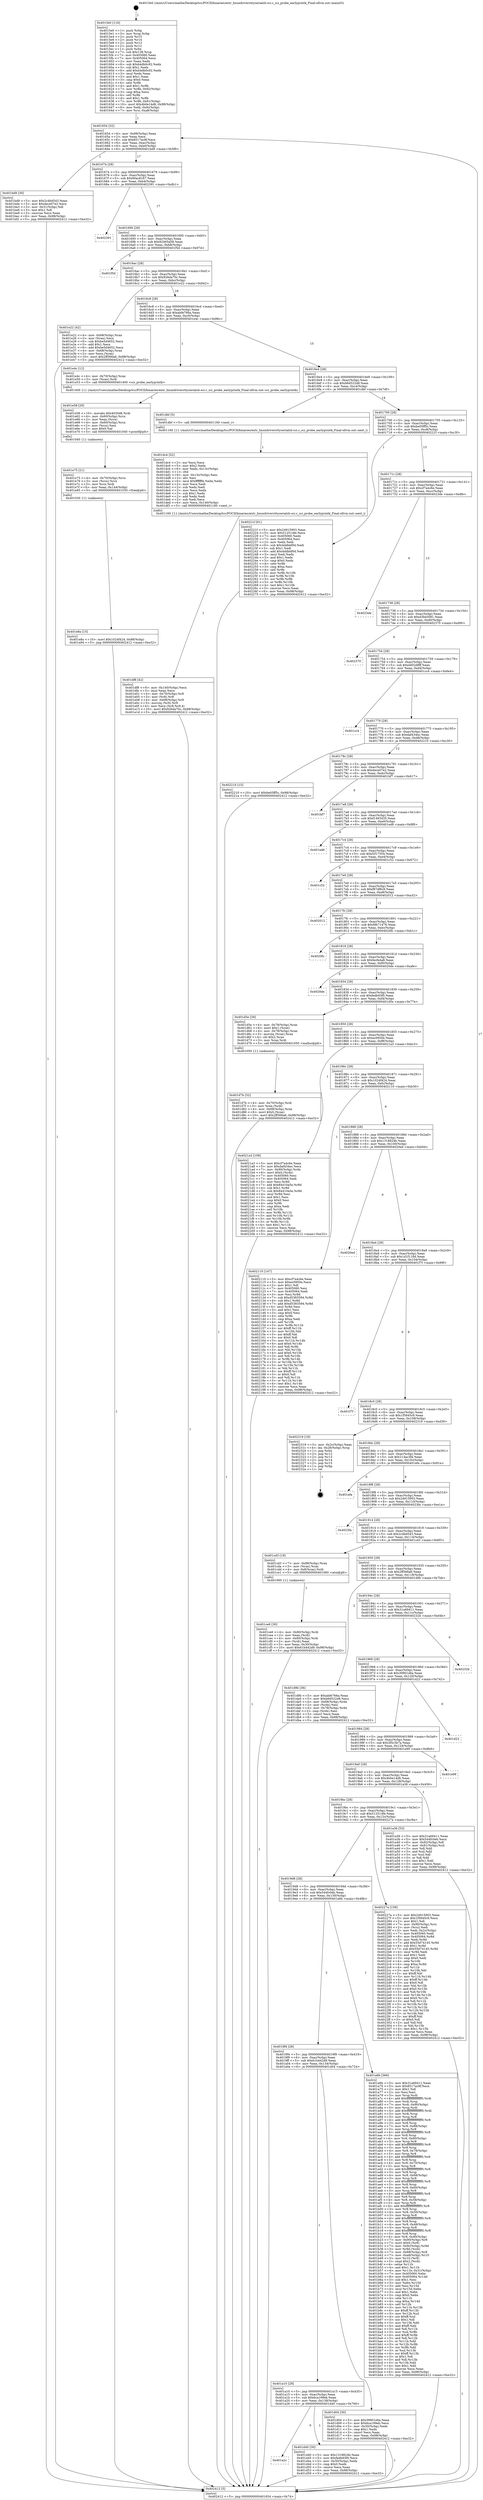 digraph "0x4015e0" {
  label = "0x4015e0 (/mnt/c/Users/mathe/Desktop/tcc/POCII/binaries/extr_linuxdriversttyserialsh-sci.c_sci_probe_earlyprintk_Final-ollvm.out::main(0))"
  labelloc = "t"
  node[shape=record]

  Entry [label="",width=0.3,height=0.3,shape=circle,fillcolor=black,style=filled]
  "0x401654" [label="{
     0x401654 [32]\l
     | [instrs]\l
     &nbsp;&nbsp;0x401654 \<+6\>: mov -0x98(%rbp),%eax\l
     &nbsp;&nbsp;0x40165a \<+2\>: mov %eax,%ecx\l
     &nbsp;&nbsp;0x40165c \<+6\>: sub $0x8517ac9f,%ecx\l
     &nbsp;&nbsp;0x401662 \<+6\>: mov %eax,-0xac(%rbp)\l
     &nbsp;&nbsp;0x401668 \<+6\>: mov %ecx,-0xb0(%rbp)\l
     &nbsp;&nbsp;0x40166e \<+6\>: je 0000000000401bd9 \<main+0x5f9\>\l
  }"]
  "0x401bd9" [label="{
     0x401bd9 [30]\l
     | [instrs]\l
     &nbsp;&nbsp;0x401bd9 \<+5\>: mov $0x2c4bd543,%eax\l
     &nbsp;&nbsp;0x401bde \<+5\>: mov $0xdece07e2,%ecx\l
     &nbsp;&nbsp;0x401be3 \<+3\>: mov -0x31(%rbp),%dl\l
     &nbsp;&nbsp;0x401be6 \<+3\>: test $0x1,%dl\l
     &nbsp;&nbsp;0x401be9 \<+3\>: cmovne %ecx,%eax\l
     &nbsp;&nbsp;0x401bec \<+6\>: mov %eax,-0x98(%rbp)\l
     &nbsp;&nbsp;0x401bf2 \<+5\>: jmp 0000000000402412 \<main+0xe32\>\l
  }"]
  "0x401674" [label="{
     0x401674 [28]\l
     | [instrs]\l
     &nbsp;&nbsp;0x401674 \<+5\>: jmp 0000000000401679 \<main+0x99\>\l
     &nbsp;&nbsp;0x401679 \<+6\>: mov -0xac(%rbp),%eax\l
     &nbsp;&nbsp;0x40167f \<+5\>: sub $0x90ac8167,%eax\l
     &nbsp;&nbsp;0x401684 \<+6\>: mov %eax,-0xb4(%rbp)\l
     &nbsp;&nbsp;0x40168a \<+6\>: je 0000000000402391 \<main+0xdb1\>\l
  }"]
  Exit [label="",width=0.3,height=0.3,shape=circle,fillcolor=black,style=filled,peripheries=2]
  "0x402391" [label="{
     0x402391\l
  }", style=dashed]
  "0x401690" [label="{
     0x401690 [28]\l
     | [instrs]\l
     &nbsp;&nbsp;0x401690 \<+5\>: jmp 0000000000401695 \<main+0xb5\>\l
     &nbsp;&nbsp;0x401695 \<+6\>: mov -0xac(%rbp),%eax\l
     &nbsp;&nbsp;0x40169b \<+5\>: sub $0x92465a58,%eax\l
     &nbsp;&nbsp;0x4016a0 \<+6\>: mov %eax,-0xb8(%rbp)\l
     &nbsp;&nbsp;0x4016a6 \<+6\>: je 0000000000401f5d \<main+0x97d\>\l
  }"]
  "0x401e8a" [label="{
     0x401e8a [15]\l
     | [instrs]\l
     &nbsp;&nbsp;0x401e8a \<+10\>: movl $0x1024f424,-0x98(%rbp)\l
     &nbsp;&nbsp;0x401e94 \<+5\>: jmp 0000000000402412 \<main+0xe32\>\l
  }"]
  "0x401f5d" [label="{
     0x401f5d\l
  }", style=dashed]
  "0x4016ac" [label="{
     0x4016ac [28]\l
     | [instrs]\l
     &nbsp;&nbsp;0x4016ac \<+5\>: jmp 00000000004016b1 \<main+0xd1\>\l
     &nbsp;&nbsp;0x4016b1 \<+6\>: mov -0xac(%rbp),%eax\l
     &nbsp;&nbsp;0x4016b7 \<+5\>: sub $0x926da70c,%eax\l
     &nbsp;&nbsp;0x4016bc \<+6\>: mov %eax,-0xbc(%rbp)\l
     &nbsp;&nbsp;0x4016c2 \<+6\>: je 0000000000401e22 \<main+0x842\>\l
  }"]
  "0x401e75" [label="{
     0x401e75 [21]\l
     | [instrs]\l
     &nbsp;&nbsp;0x401e75 \<+4\>: mov -0x70(%rbp),%rcx\l
     &nbsp;&nbsp;0x401e79 \<+3\>: mov (%rcx),%rcx\l
     &nbsp;&nbsp;0x401e7c \<+3\>: mov %rcx,%rdi\l
     &nbsp;&nbsp;0x401e7f \<+6\>: mov %eax,-0x144(%rbp)\l
     &nbsp;&nbsp;0x401e85 \<+5\>: call 0000000000401030 \<free@plt\>\l
     | [calls]\l
     &nbsp;&nbsp;0x401030 \{1\} (unknown)\l
  }"]
  "0x401e22" [label="{
     0x401e22 [42]\l
     | [instrs]\l
     &nbsp;&nbsp;0x401e22 \<+4\>: mov -0x68(%rbp),%rax\l
     &nbsp;&nbsp;0x401e26 \<+2\>: mov (%rax),%ecx\l
     &nbsp;&nbsp;0x401e28 \<+6\>: sub $0xbe5d4652,%ecx\l
     &nbsp;&nbsp;0x401e2e \<+3\>: add $0x1,%ecx\l
     &nbsp;&nbsp;0x401e31 \<+6\>: add $0xbe5d4652,%ecx\l
     &nbsp;&nbsp;0x401e37 \<+4\>: mov -0x68(%rbp),%rax\l
     &nbsp;&nbsp;0x401e3b \<+2\>: mov %ecx,(%rax)\l
     &nbsp;&nbsp;0x401e3d \<+10\>: movl $0x2ff366a6,-0x98(%rbp)\l
     &nbsp;&nbsp;0x401e47 \<+5\>: jmp 0000000000402412 \<main+0xe32\>\l
  }"]
  "0x4016c8" [label="{
     0x4016c8 [28]\l
     | [instrs]\l
     &nbsp;&nbsp;0x4016c8 \<+5\>: jmp 00000000004016cd \<main+0xed\>\l
     &nbsp;&nbsp;0x4016cd \<+6\>: mov -0xac(%rbp),%eax\l
     &nbsp;&nbsp;0x4016d3 \<+5\>: sub $0xabfe766a,%eax\l
     &nbsp;&nbsp;0x4016d8 \<+6\>: mov %eax,-0xc0(%rbp)\l
     &nbsp;&nbsp;0x4016de \<+6\>: je 0000000000401e4c \<main+0x86c\>\l
  }"]
  "0x401e58" [label="{
     0x401e58 [29]\l
     | [instrs]\l
     &nbsp;&nbsp;0x401e58 \<+10\>: movabs $0x4030d6,%rdi\l
     &nbsp;&nbsp;0x401e62 \<+4\>: mov -0x60(%rbp),%rcx\l
     &nbsp;&nbsp;0x401e66 \<+2\>: mov %eax,(%rcx)\l
     &nbsp;&nbsp;0x401e68 \<+4\>: mov -0x60(%rbp),%rcx\l
     &nbsp;&nbsp;0x401e6c \<+2\>: mov (%rcx),%esi\l
     &nbsp;&nbsp;0x401e6e \<+2\>: mov $0x0,%al\l
     &nbsp;&nbsp;0x401e70 \<+5\>: call 0000000000401040 \<printf@plt\>\l
     | [calls]\l
     &nbsp;&nbsp;0x401040 \{1\} (unknown)\l
  }"]
  "0x401e4c" [label="{
     0x401e4c [12]\l
     | [instrs]\l
     &nbsp;&nbsp;0x401e4c \<+4\>: mov -0x70(%rbp),%rax\l
     &nbsp;&nbsp;0x401e50 \<+3\>: mov (%rax),%rdi\l
     &nbsp;&nbsp;0x401e53 \<+5\>: call 0000000000401400 \<sci_probe_earlyprintk\>\l
     | [calls]\l
     &nbsp;&nbsp;0x401400 \{1\} (/mnt/c/Users/mathe/Desktop/tcc/POCII/binaries/extr_linuxdriversttyserialsh-sci.c_sci_probe_earlyprintk_Final-ollvm.out::sci_probe_earlyprintk)\l
  }"]
  "0x4016e4" [label="{
     0x4016e4 [28]\l
     | [instrs]\l
     &nbsp;&nbsp;0x4016e4 \<+5\>: jmp 00000000004016e9 \<main+0x109\>\l
     &nbsp;&nbsp;0x4016e9 \<+6\>: mov -0xac(%rbp),%eax\l
     &nbsp;&nbsp;0x4016ef \<+5\>: sub $0xb6d522d8,%eax\l
     &nbsp;&nbsp;0x4016f4 \<+6\>: mov %eax,-0xc4(%rbp)\l
     &nbsp;&nbsp;0x4016fa \<+6\>: je 0000000000401dbf \<main+0x7df\>\l
  }"]
  "0x401df8" [label="{
     0x401df8 [42]\l
     | [instrs]\l
     &nbsp;&nbsp;0x401df8 \<+6\>: mov -0x140(%rbp),%ecx\l
     &nbsp;&nbsp;0x401dfe \<+3\>: imul %eax,%ecx\l
     &nbsp;&nbsp;0x401e01 \<+4\>: mov -0x70(%rbp),%r8\l
     &nbsp;&nbsp;0x401e05 \<+3\>: mov (%r8),%r8\l
     &nbsp;&nbsp;0x401e08 \<+4\>: mov -0x68(%rbp),%r9\l
     &nbsp;&nbsp;0x401e0c \<+3\>: movslq (%r9),%r9\l
     &nbsp;&nbsp;0x401e0f \<+4\>: mov %ecx,(%r8,%r9,4)\l
     &nbsp;&nbsp;0x401e13 \<+10\>: movl $0x926da70c,-0x98(%rbp)\l
     &nbsp;&nbsp;0x401e1d \<+5\>: jmp 0000000000402412 \<main+0xe32\>\l
  }"]
  "0x401dbf" [label="{
     0x401dbf [5]\l
     | [instrs]\l
     &nbsp;&nbsp;0x401dbf \<+5\>: call 0000000000401160 \<next_i\>\l
     | [calls]\l
     &nbsp;&nbsp;0x401160 \{1\} (/mnt/c/Users/mathe/Desktop/tcc/POCII/binaries/extr_linuxdriversttyserialsh-sci.c_sci_probe_earlyprintk_Final-ollvm.out::next_i)\l
  }"]
  "0x401700" [label="{
     0x401700 [28]\l
     | [instrs]\l
     &nbsp;&nbsp;0x401700 \<+5\>: jmp 0000000000401705 \<main+0x125\>\l
     &nbsp;&nbsp;0x401705 \<+6\>: mov -0xac(%rbp),%eax\l
     &nbsp;&nbsp;0x40170b \<+5\>: sub $0xbe05ff5c,%eax\l
     &nbsp;&nbsp;0x401710 \<+6\>: mov %eax,-0xc8(%rbp)\l
     &nbsp;&nbsp;0x401716 \<+6\>: je 000000000040221f \<main+0xc3f\>\l
  }"]
  "0x401dc4" [label="{
     0x401dc4 [52]\l
     | [instrs]\l
     &nbsp;&nbsp;0x401dc4 \<+2\>: xor %ecx,%ecx\l
     &nbsp;&nbsp;0x401dc6 \<+5\>: mov $0x2,%edx\l
     &nbsp;&nbsp;0x401dcb \<+6\>: mov %edx,-0x13c(%rbp)\l
     &nbsp;&nbsp;0x401dd1 \<+1\>: cltd\l
     &nbsp;&nbsp;0x401dd2 \<+6\>: mov -0x13c(%rbp),%esi\l
     &nbsp;&nbsp;0x401dd8 \<+2\>: idiv %esi\l
     &nbsp;&nbsp;0x401dda \<+6\>: imul $0xfffffffe,%edx,%edx\l
     &nbsp;&nbsp;0x401de0 \<+2\>: mov %ecx,%edi\l
     &nbsp;&nbsp;0x401de2 \<+2\>: sub %edx,%edi\l
     &nbsp;&nbsp;0x401de4 \<+2\>: mov %ecx,%edx\l
     &nbsp;&nbsp;0x401de6 \<+3\>: sub $0x1,%edx\l
     &nbsp;&nbsp;0x401de9 \<+2\>: add %edx,%edi\l
     &nbsp;&nbsp;0x401deb \<+2\>: sub %edi,%ecx\l
     &nbsp;&nbsp;0x401ded \<+6\>: mov %ecx,-0x140(%rbp)\l
     &nbsp;&nbsp;0x401df3 \<+5\>: call 0000000000401160 \<next_i\>\l
     | [calls]\l
     &nbsp;&nbsp;0x401160 \{1\} (/mnt/c/Users/mathe/Desktop/tcc/POCII/binaries/extr_linuxdriversttyserialsh-sci.c_sci_probe_earlyprintk_Final-ollvm.out::next_i)\l
  }"]
  "0x40221f" [label="{
     0x40221f [91]\l
     | [instrs]\l
     &nbsp;&nbsp;0x40221f \<+5\>: mov $0x24915903,%eax\l
     &nbsp;&nbsp;0x402224 \<+5\>: mov $0x512514fe,%ecx\l
     &nbsp;&nbsp;0x402229 \<+7\>: mov 0x405060,%edx\l
     &nbsp;&nbsp;0x402230 \<+7\>: mov 0x405064,%esi\l
     &nbsp;&nbsp;0x402237 \<+2\>: mov %edx,%edi\l
     &nbsp;&nbsp;0x402239 \<+6\>: sub $0x4ddbbf0d,%edi\l
     &nbsp;&nbsp;0x40223f \<+3\>: sub $0x1,%edi\l
     &nbsp;&nbsp;0x402242 \<+6\>: add $0x4ddbbf0d,%edi\l
     &nbsp;&nbsp;0x402248 \<+3\>: imul %edi,%edx\l
     &nbsp;&nbsp;0x40224b \<+3\>: and $0x1,%edx\l
     &nbsp;&nbsp;0x40224e \<+3\>: cmp $0x0,%edx\l
     &nbsp;&nbsp;0x402251 \<+4\>: sete %r8b\l
     &nbsp;&nbsp;0x402255 \<+3\>: cmp $0xa,%esi\l
     &nbsp;&nbsp;0x402258 \<+4\>: setl %r9b\l
     &nbsp;&nbsp;0x40225c \<+3\>: mov %r8b,%r10b\l
     &nbsp;&nbsp;0x40225f \<+3\>: and %r9b,%r10b\l
     &nbsp;&nbsp;0x402262 \<+3\>: xor %r9b,%r8b\l
     &nbsp;&nbsp;0x402265 \<+3\>: or %r8b,%r10b\l
     &nbsp;&nbsp;0x402268 \<+4\>: test $0x1,%r10b\l
     &nbsp;&nbsp;0x40226c \<+3\>: cmovne %ecx,%eax\l
     &nbsp;&nbsp;0x40226f \<+6\>: mov %eax,-0x98(%rbp)\l
     &nbsp;&nbsp;0x402275 \<+5\>: jmp 0000000000402412 \<main+0xe32\>\l
  }"]
  "0x40171c" [label="{
     0x40171c [28]\l
     | [instrs]\l
     &nbsp;&nbsp;0x40171c \<+5\>: jmp 0000000000401721 \<main+0x141\>\l
     &nbsp;&nbsp;0x401721 \<+6\>: mov -0xac(%rbp),%eax\l
     &nbsp;&nbsp;0x401727 \<+5\>: sub $0xcf7a4c6e,%eax\l
     &nbsp;&nbsp;0x40172c \<+6\>: mov %eax,-0xcc(%rbp)\l
     &nbsp;&nbsp;0x401732 \<+6\>: je 00000000004023de \<main+0xdfe\>\l
  }"]
  "0x401d7b" [label="{
     0x401d7b [32]\l
     | [instrs]\l
     &nbsp;&nbsp;0x401d7b \<+4\>: mov -0x70(%rbp),%rdi\l
     &nbsp;&nbsp;0x401d7f \<+3\>: mov %rax,(%rdi)\l
     &nbsp;&nbsp;0x401d82 \<+4\>: mov -0x68(%rbp),%rax\l
     &nbsp;&nbsp;0x401d86 \<+6\>: movl $0x0,(%rax)\l
     &nbsp;&nbsp;0x401d8c \<+10\>: movl $0x2ff366a6,-0x98(%rbp)\l
     &nbsp;&nbsp;0x401d96 \<+5\>: jmp 0000000000402412 \<main+0xe32\>\l
  }"]
  "0x4023de" [label="{
     0x4023de\l
  }", style=dashed]
  "0x401738" [label="{
     0x401738 [28]\l
     | [instrs]\l
     &nbsp;&nbsp;0x401738 \<+5\>: jmp 000000000040173d \<main+0x15d\>\l
     &nbsp;&nbsp;0x40173d \<+6\>: mov -0xac(%rbp),%eax\l
     &nbsp;&nbsp;0x401743 \<+5\>: sub $0xd3be5081,%eax\l
     &nbsp;&nbsp;0x401748 \<+6\>: mov %eax,-0xd0(%rbp)\l
     &nbsp;&nbsp;0x40174e \<+6\>: je 0000000000402370 \<main+0xd90\>\l
  }"]
  "0x401a2c" [label="{
     0x401a2c\l
  }", style=dashed]
  "0x402370" [label="{
     0x402370\l
  }", style=dashed]
  "0x401754" [label="{
     0x401754 [28]\l
     | [instrs]\l
     &nbsp;&nbsp;0x401754 \<+5\>: jmp 0000000000401759 \<main+0x179\>\l
     &nbsp;&nbsp;0x401759 \<+6\>: mov -0xac(%rbp),%eax\l
     &nbsp;&nbsp;0x40175f \<+5\>: sub $0xd402d8ff,%eax\l
     &nbsp;&nbsp;0x401764 \<+6\>: mov %eax,-0xd4(%rbp)\l
     &nbsp;&nbsp;0x40176a \<+6\>: je 0000000000401cc4 \<main+0x6e4\>\l
  }"]
  "0x401d40" [label="{
     0x401d40 [30]\l
     | [instrs]\l
     &nbsp;&nbsp;0x401d40 \<+5\>: mov $0x1318824b,%eax\l
     &nbsp;&nbsp;0x401d45 \<+5\>: mov $0xfedb93f0,%ecx\l
     &nbsp;&nbsp;0x401d4a \<+3\>: mov -0x30(%rbp),%edx\l
     &nbsp;&nbsp;0x401d4d \<+3\>: cmp $0x0,%edx\l
     &nbsp;&nbsp;0x401d50 \<+3\>: cmove %ecx,%eax\l
     &nbsp;&nbsp;0x401d53 \<+6\>: mov %eax,-0x98(%rbp)\l
     &nbsp;&nbsp;0x401d59 \<+5\>: jmp 0000000000402412 \<main+0xe32\>\l
  }"]
  "0x401cc4" [label="{
     0x401cc4\l
  }", style=dashed]
  "0x401770" [label="{
     0x401770 [28]\l
     | [instrs]\l
     &nbsp;&nbsp;0x401770 \<+5\>: jmp 0000000000401775 \<main+0x195\>\l
     &nbsp;&nbsp;0x401775 \<+6\>: mov -0xac(%rbp),%eax\l
     &nbsp;&nbsp;0x40177b \<+5\>: sub $0xdaf434ec,%eax\l
     &nbsp;&nbsp;0x401780 \<+6\>: mov %eax,-0xd8(%rbp)\l
     &nbsp;&nbsp;0x401786 \<+6\>: je 0000000000402210 \<main+0xc30\>\l
  }"]
  "0x401a10" [label="{
     0x401a10 [28]\l
     | [instrs]\l
     &nbsp;&nbsp;0x401a10 \<+5\>: jmp 0000000000401a15 \<main+0x435\>\l
     &nbsp;&nbsp;0x401a15 \<+6\>: mov -0xac(%rbp),%eax\l
     &nbsp;&nbsp;0x401a1b \<+5\>: sub $0x6ca199eb,%eax\l
     &nbsp;&nbsp;0x401a20 \<+6\>: mov %eax,-0x138(%rbp)\l
     &nbsp;&nbsp;0x401a26 \<+6\>: je 0000000000401d40 \<main+0x760\>\l
  }"]
  "0x402210" [label="{
     0x402210 [15]\l
     | [instrs]\l
     &nbsp;&nbsp;0x402210 \<+10\>: movl $0xbe05ff5c,-0x98(%rbp)\l
     &nbsp;&nbsp;0x40221a \<+5\>: jmp 0000000000402412 \<main+0xe32\>\l
  }"]
  "0x40178c" [label="{
     0x40178c [28]\l
     | [instrs]\l
     &nbsp;&nbsp;0x40178c \<+5\>: jmp 0000000000401791 \<main+0x1b1\>\l
     &nbsp;&nbsp;0x401791 \<+6\>: mov -0xac(%rbp),%eax\l
     &nbsp;&nbsp;0x401797 \<+5\>: sub $0xdece07e2,%eax\l
     &nbsp;&nbsp;0x40179c \<+6\>: mov %eax,-0xdc(%rbp)\l
     &nbsp;&nbsp;0x4017a2 \<+6\>: je 0000000000401bf7 \<main+0x617\>\l
  }"]
  "0x401d04" [label="{
     0x401d04 [30]\l
     | [instrs]\l
     &nbsp;&nbsp;0x401d04 \<+5\>: mov $0x39901e6a,%eax\l
     &nbsp;&nbsp;0x401d09 \<+5\>: mov $0x6ca199eb,%ecx\l
     &nbsp;&nbsp;0x401d0e \<+3\>: mov -0x30(%rbp),%edx\l
     &nbsp;&nbsp;0x401d11 \<+3\>: cmp $0x1,%edx\l
     &nbsp;&nbsp;0x401d14 \<+3\>: cmovl %ecx,%eax\l
     &nbsp;&nbsp;0x401d17 \<+6\>: mov %eax,-0x98(%rbp)\l
     &nbsp;&nbsp;0x401d1d \<+5\>: jmp 0000000000402412 \<main+0xe32\>\l
  }"]
  "0x401bf7" [label="{
     0x401bf7\l
  }", style=dashed]
  "0x4017a8" [label="{
     0x4017a8 [28]\l
     | [instrs]\l
     &nbsp;&nbsp;0x4017a8 \<+5\>: jmp 00000000004017ad \<main+0x1cd\>\l
     &nbsp;&nbsp;0x4017ad \<+6\>: mov -0xac(%rbp),%eax\l
     &nbsp;&nbsp;0x4017b3 \<+5\>: sub $0xf1493435,%eax\l
     &nbsp;&nbsp;0x4017b8 \<+6\>: mov %eax,-0xe0(%rbp)\l
     &nbsp;&nbsp;0x4017be \<+6\>: je 0000000000401ed6 \<main+0x8f6\>\l
  }"]
  "0x401ce6" [label="{
     0x401ce6 [30]\l
     | [instrs]\l
     &nbsp;&nbsp;0x401ce6 \<+4\>: mov -0x80(%rbp),%rdi\l
     &nbsp;&nbsp;0x401cea \<+2\>: mov %eax,(%rdi)\l
     &nbsp;&nbsp;0x401cec \<+4\>: mov -0x80(%rbp),%rdi\l
     &nbsp;&nbsp;0x401cf0 \<+2\>: mov (%rdi),%eax\l
     &nbsp;&nbsp;0x401cf2 \<+3\>: mov %eax,-0x30(%rbp)\l
     &nbsp;&nbsp;0x401cf5 \<+10\>: movl $0x61b442d9,-0x98(%rbp)\l
     &nbsp;&nbsp;0x401cff \<+5\>: jmp 0000000000402412 \<main+0xe32\>\l
  }"]
  "0x401ed6" [label="{
     0x401ed6\l
  }", style=dashed]
  "0x4017c4" [label="{
     0x4017c4 [28]\l
     | [instrs]\l
     &nbsp;&nbsp;0x4017c4 \<+5\>: jmp 00000000004017c9 \<main+0x1e9\>\l
     &nbsp;&nbsp;0x4017c9 \<+6\>: mov -0xac(%rbp),%eax\l
     &nbsp;&nbsp;0x4017cf \<+5\>: sub $0xf2f17554,%eax\l
     &nbsp;&nbsp;0x4017d4 \<+6\>: mov %eax,-0xe4(%rbp)\l
     &nbsp;&nbsp;0x4017da \<+6\>: je 0000000000401c52 \<main+0x672\>\l
  }"]
  "0x4019f4" [label="{
     0x4019f4 [28]\l
     | [instrs]\l
     &nbsp;&nbsp;0x4019f4 \<+5\>: jmp 00000000004019f9 \<main+0x419\>\l
     &nbsp;&nbsp;0x4019f9 \<+6\>: mov -0xac(%rbp),%eax\l
     &nbsp;&nbsp;0x4019ff \<+5\>: sub $0x61b442d9,%eax\l
     &nbsp;&nbsp;0x401a04 \<+6\>: mov %eax,-0x134(%rbp)\l
     &nbsp;&nbsp;0x401a0a \<+6\>: je 0000000000401d04 \<main+0x724\>\l
  }"]
  "0x401c52" [label="{
     0x401c52\l
  }", style=dashed]
  "0x4017e0" [label="{
     0x4017e0 [28]\l
     | [instrs]\l
     &nbsp;&nbsp;0x4017e0 \<+5\>: jmp 00000000004017e5 \<main+0x205\>\l
     &nbsp;&nbsp;0x4017e5 \<+6\>: mov -0xac(%rbp),%eax\l
     &nbsp;&nbsp;0x4017eb \<+5\>: sub $0xf87df6c9,%eax\l
     &nbsp;&nbsp;0x4017f0 \<+6\>: mov %eax,-0xe8(%rbp)\l
     &nbsp;&nbsp;0x4017f6 \<+6\>: je 0000000000402012 \<main+0xa32\>\l
  }"]
  "0x401a6b" [label="{
     0x401a6b [366]\l
     | [instrs]\l
     &nbsp;&nbsp;0x401a6b \<+5\>: mov $0x31a69411,%eax\l
     &nbsp;&nbsp;0x401a70 \<+5\>: mov $0x8517ac9f,%ecx\l
     &nbsp;&nbsp;0x401a75 \<+2\>: mov $0x1,%dl\l
     &nbsp;&nbsp;0x401a77 \<+2\>: xor %esi,%esi\l
     &nbsp;&nbsp;0x401a79 \<+3\>: mov %rsp,%rdi\l
     &nbsp;&nbsp;0x401a7c \<+4\>: add $0xfffffffffffffff0,%rdi\l
     &nbsp;&nbsp;0x401a80 \<+3\>: mov %rdi,%rsp\l
     &nbsp;&nbsp;0x401a83 \<+7\>: mov %rdi,-0x90(%rbp)\l
     &nbsp;&nbsp;0x401a8a \<+3\>: mov %rsp,%rdi\l
     &nbsp;&nbsp;0x401a8d \<+4\>: add $0xfffffffffffffff0,%rdi\l
     &nbsp;&nbsp;0x401a91 \<+3\>: mov %rdi,%rsp\l
     &nbsp;&nbsp;0x401a94 \<+3\>: mov %rsp,%r8\l
     &nbsp;&nbsp;0x401a97 \<+4\>: add $0xfffffffffffffff0,%r8\l
     &nbsp;&nbsp;0x401a9b \<+3\>: mov %r8,%rsp\l
     &nbsp;&nbsp;0x401a9e \<+7\>: mov %r8,-0x88(%rbp)\l
     &nbsp;&nbsp;0x401aa5 \<+3\>: mov %rsp,%r8\l
     &nbsp;&nbsp;0x401aa8 \<+4\>: add $0xfffffffffffffff0,%r8\l
     &nbsp;&nbsp;0x401aac \<+3\>: mov %r8,%rsp\l
     &nbsp;&nbsp;0x401aaf \<+4\>: mov %r8,-0x80(%rbp)\l
     &nbsp;&nbsp;0x401ab3 \<+3\>: mov %rsp,%r8\l
     &nbsp;&nbsp;0x401ab6 \<+4\>: add $0xfffffffffffffff0,%r8\l
     &nbsp;&nbsp;0x401aba \<+3\>: mov %r8,%rsp\l
     &nbsp;&nbsp;0x401abd \<+4\>: mov %r8,-0x78(%rbp)\l
     &nbsp;&nbsp;0x401ac1 \<+3\>: mov %rsp,%r8\l
     &nbsp;&nbsp;0x401ac4 \<+4\>: add $0xfffffffffffffff0,%r8\l
     &nbsp;&nbsp;0x401ac8 \<+3\>: mov %r8,%rsp\l
     &nbsp;&nbsp;0x401acb \<+4\>: mov %r8,-0x70(%rbp)\l
     &nbsp;&nbsp;0x401acf \<+3\>: mov %rsp,%r8\l
     &nbsp;&nbsp;0x401ad2 \<+4\>: add $0xfffffffffffffff0,%r8\l
     &nbsp;&nbsp;0x401ad6 \<+3\>: mov %r8,%rsp\l
     &nbsp;&nbsp;0x401ad9 \<+4\>: mov %r8,-0x68(%rbp)\l
     &nbsp;&nbsp;0x401add \<+3\>: mov %rsp,%r8\l
     &nbsp;&nbsp;0x401ae0 \<+4\>: add $0xfffffffffffffff0,%r8\l
     &nbsp;&nbsp;0x401ae4 \<+3\>: mov %r8,%rsp\l
     &nbsp;&nbsp;0x401ae7 \<+4\>: mov %r8,-0x60(%rbp)\l
     &nbsp;&nbsp;0x401aeb \<+3\>: mov %rsp,%r8\l
     &nbsp;&nbsp;0x401aee \<+4\>: add $0xfffffffffffffff0,%r8\l
     &nbsp;&nbsp;0x401af2 \<+3\>: mov %r8,%rsp\l
     &nbsp;&nbsp;0x401af5 \<+4\>: mov %r8,-0x58(%rbp)\l
     &nbsp;&nbsp;0x401af9 \<+3\>: mov %rsp,%r8\l
     &nbsp;&nbsp;0x401afc \<+4\>: add $0xfffffffffffffff0,%r8\l
     &nbsp;&nbsp;0x401b00 \<+3\>: mov %r8,%rsp\l
     &nbsp;&nbsp;0x401b03 \<+4\>: mov %r8,-0x50(%rbp)\l
     &nbsp;&nbsp;0x401b07 \<+3\>: mov %rsp,%r8\l
     &nbsp;&nbsp;0x401b0a \<+4\>: add $0xfffffffffffffff0,%r8\l
     &nbsp;&nbsp;0x401b0e \<+3\>: mov %r8,%rsp\l
     &nbsp;&nbsp;0x401b11 \<+4\>: mov %r8,-0x48(%rbp)\l
     &nbsp;&nbsp;0x401b15 \<+3\>: mov %rsp,%r8\l
     &nbsp;&nbsp;0x401b18 \<+4\>: add $0xfffffffffffffff0,%r8\l
     &nbsp;&nbsp;0x401b1c \<+3\>: mov %r8,%rsp\l
     &nbsp;&nbsp;0x401b1f \<+4\>: mov %r8,-0x40(%rbp)\l
     &nbsp;&nbsp;0x401b23 \<+7\>: mov -0x90(%rbp),%r8\l
     &nbsp;&nbsp;0x401b2a \<+7\>: movl $0x0,(%r8)\l
     &nbsp;&nbsp;0x401b31 \<+7\>: mov -0x9c(%rbp),%r9d\l
     &nbsp;&nbsp;0x401b38 \<+3\>: mov %r9d,(%rdi)\l
     &nbsp;&nbsp;0x401b3b \<+7\>: mov -0x88(%rbp),%r8\l
     &nbsp;&nbsp;0x401b42 \<+7\>: mov -0xa8(%rbp),%r10\l
     &nbsp;&nbsp;0x401b49 \<+3\>: mov %r10,(%r8)\l
     &nbsp;&nbsp;0x401b4c \<+3\>: cmpl $0x2,(%rdi)\l
     &nbsp;&nbsp;0x401b4f \<+4\>: setne %r11b\l
     &nbsp;&nbsp;0x401b53 \<+4\>: and $0x1,%r11b\l
     &nbsp;&nbsp;0x401b57 \<+4\>: mov %r11b,-0x31(%rbp)\l
     &nbsp;&nbsp;0x401b5b \<+7\>: mov 0x405060,%ebx\l
     &nbsp;&nbsp;0x401b62 \<+8\>: mov 0x405064,%r14d\l
     &nbsp;&nbsp;0x401b6a \<+3\>: sub $0x1,%esi\l
     &nbsp;&nbsp;0x401b6d \<+3\>: mov %ebx,%r15d\l
     &nbsp;&nbsp;0x401b70 \<+3\>: add %esi,%r15d\l
     &nbsp;&nbsp;0x401b73 \<+4\>: imul %r15d,%ebx\l
     &nbsp;&nbsp;0x401b77 \<+3\>: and $0x1,%ebx\l
     &nbsp;&nbsp;0x401b7a \<+3\>: cmp $0x0,%ebx\l
     &nbsp;&nbsp;0x401b7d \<+4\>: sete %r11b\l
     &nbsp;&nbsp;0x401b81 \<+4\>: cmp $0xa,%r14d\l
     &nbsp;&nbsp;0x401b85 \<+4\>: setl %r12b\l
     &nbsp;&nbsp;0x401b89 \<+3\>: mov %r11b,%r13b\l
     &nbsp;&nbsp;0x401b8c \<+4\>: xor $0xff,%r13b\l
     &nbsp;&nbsp;0x401b90 \<+3\>: mov %r12b,%sil\l
     &nbsp;&nbsp;0x401b93 \<+4\>: xor $0xff,%sil\l
     &nbsp;&nbsp;0x401b97 \<+3\>: xor $0x1,%dl\l
     &nbsp;&nbsp;0x401b9a \<+3\>: mov %r13b,%dil\l
     &nbsp;&nbsp;0x401b9d \<+4\>: and $0xff,%dil\l
     &nbsp;&nbsp;0x401ba1 \<+3\>: and %dl,%r11b\l
     &nbsp;&nbsp;0x401ba4 \<+3\>: mov %sil,%r8b\l
     &nbsp;&nbsp;0x401ba7 \<+4\>: and $0xff,%r8b\l
     &nbsp;&nbsp;0x401bab \<+3\>: and %dl,%r12b\l
     &nbsp;&nbsp;0x401bae \<+3\>: or %r11b,%dil\l
     &nbsp;&nbsp;0x401bb1 \<+3\>: or %r12b,%r8b\l
     &nbsp;&nbsp;0x401bb4 \<+3\>: xor %r8b,%dil\l
     &nbsp;&nbsp;0x401bb7 \<+3\>: or %sil,%r13b\l
     &nbsp;&nbsp;0x401bba \<+4\>: xor $0xff,%r13b\l
     &nbsp;&nbsp;0x401bbe \<+3\>: or $0x1,%dl\l
     &nbsp;&nbsp;0x401bc1 \<+3\>: and %dl,%r13b\l
     &nbsp;&nbsp;0x401bc4 \<+3\>: or %r13b,%dil\l
     &nbsp;&nbsp;0x401bc7 \<+4\>: test $0x1,%dil\l
     &nbsp;&nbsp;0x401bcb \<+3\>: cmovne %ecx,%eax\l
     &nbsp;&nbsp;0x401bce \<+6\>: mov %eax,-0x98(%rbp)\l
     &nbsp;&nbsp;0x401bd4 \<+5\>: jmp 0000000000402412 \<main+0xe32\>\l
  }"]
  "0x402012" [label="{
     0x402012\l
  }", style=dashed]
  "0x4017fc" [label="{
     0x4017fc [28]\l
     | [instrs]\l
     &nbsp;&nbsp;0x4017fc \<+5\>: jmp 0000000000401801 \<main+0x221\>\l
     &nbsp;&nbsp;0x401801 \<+6\>: mov -0xac(%rbp),%eax\l
     &nbsp;&nbsp;0x401807 \<+5\>: sub $0xfdb71478,%eax\l
     &nbsp;&nbsp;0x40180c \<+6\>: mov %eax,-0xec(%rbp)\l
     &nbsp;&nbsp;0x401812 \<+6\>: je 00000000004020fc \<main+0xb1c\>\l
  }"]
  "0x4019d8" [label="{
     0x4019d8 [28]\l
     | [instrs]\l
     &nbsp;&nbsp;0x4019d8 \<+5\>: jmp 00000000004019dd \<main+0x3fd\>\l
     &nbsp;&nbsp;0x4019dd \<+6\>: mov -0xac(%rbp),%eax\l
     &nbsp;&nbsp;0x4019e3 \<+5\>: sub $0x544fc0eb,%eax\l
     &nbsp;&nbsp;0x4019e8 \<+6\>: mov %eax,-0x130(%rbp)\l
     &nbsp;&nbsp;0x4019ee \<+6\>: je 0000000000401a6b \<main+0x48b\>\l
  }"]
  "0x4020fc" [label="{
     0x4020fc\l
  }", style=dashed]
  "0x401818" [label="{
     0x401818 [28]\l
     | [instrs]\l
     &nbsp;&nbsp;0x401818 \<+5\>: jmp 000000000040181d \<main+0x23d\>\l
     &nbsp;&nbsp;0x40181d \<+6\>: mov -0xac(%rbp),%eax\l
     &nbsp;&nbsp;0x401823 \<+5\>: sub $0xfecfe4a8,%eax\l
     &nbsp;&nbsp;0x401828 \<+6\>: mov %eax,-0xf0(%rbp)\l
     &nbsp;&nbsp;0x40182e \<+6\>: je 00000000004020de \<main+0xafe\>\l
  }"]
  "0x40227a" [label="{
     0x40227a [159]\l
     | [instrs]\l
     &nbsp;&nbsp;0x40227a \<+5\>: mov $0x24915903,%eax\l
     &nbsp;&nbsp;0x40227f \<+5\>: mov $0x1f5845c9,%ecx\l
     &nbsp;&nbsp;0x402284 \<+2\>: mov $0x1,%dl\l
     &nbsp;&nbsp;0x402286 \<+7\>: mov -0x90(%rbp),%rsi\l
     &nbsp;&nbsp;0x40228d \<+2\>: mov (%rsi),%edi\l
     &nbsp;&nbsp;0x40228f \<+3\>: mov %edi,-0x2c(%rbp)\l
     &nbsp;&nbsp;0x402292 \<+7\>: mov 0x405060,%edi\l
     &nbsp;&nbsp;0x402299 \<+8\>: mov 0x405064,%r8d\l
     &nbsp;&nbsp;0x4022a1 \<+3\>: mov %edi,%r9d\l
     &nbsp;&nbsp;0x4022a4 \<+7\>: add $0x55d74145,%r9d\l
     &nbsp;&nbsp;0x4022ab \<+4\>: sub $0x1,%r9d\l
     &nbsp;&nbsp;0x4022af \<+7\>: sub $0x55d74145,%r9d\l
     &nbsp;&nbsp;0x4022b6 \<+4\>: imul %r9d,%edi\l
     &nbsp;&nbsp;0x4022ba \<+3\>: and $0x1,%edi\l
     &nbsp;&nbsp;0x4022bd \<+3\>: cmp $0x0,%edi\l
     &nbsp;&nbsp;0x4022c0 \<+4\>: sete %r10b\l
     &nbsp;&nbsp;0x4022c4 \<+4\>: cmp $0xa,%r8d\l
     &nbsp;&nbsp;0x4022c8 \<+4\>: setl %r11b\l
     &nbsp;&nbsp;0x4022cc \<+3\>: mov %r10b,%bl\l
     &nbsp;&nbsp;0x4022cf \<+3\>: xor $0xff,%bl\l
     &nbsp;&nbsp;0x4022d2 \<+3\>: mov %r11b,%r14b\l
     &nbsp;&nbsp;0x4022d5 \<+4\>: xor $0xff,%r14b\l
     &nbsp;&nbsp;0x4022d9 \<+3\>: xor $0x0,%dl\l
     &nbsp;&nbsp;0x4022dc \<+3\>: mov %bl,%r15b\l
     &nbsp;&nbsp;0x4022df \<+4\>: and $0x0,%r15b\l
     &nbsp;&nbsp;0x4022e3 \<+3\>: and %dl,%r10b\l
     &nbsp;&nbsp;0x4022e6 \<+3\>: mov %r14b,%r12b\l
     &nbsp;&nbsp;0x4022e9 \<+4\>: and $0x0,%r12b\l
     &nbsp;&nbsp;0x4022ed \<+3\>: and %dl,%r11b\l
     &nbsp;&nbsp;0x4022f0 \<+3\>: or %r10b,%r15b\l
     &nbsp;&nbsp;0x4022f3 \<+3\>: or %r11b,%r12b\l
     &nbsp;&nbsp;0x4022f6 \<+3\>: xor %r12b,%r15b\l
     &nbsp;&nbsp;0x4022f9 \<+3\>: or %r14b,%bl\l
     &nbsp;&nbsp;0x4022fc \<+3\>: xor $0xff,%bl\l
     &nbsp;&nbsp;0x4022ff \<+3\>: or $0x0,%dl\l
     &nbsp;&nbsp;0x402302 \<+2\>: and %dl,%bl\l
     &nbsp;&nbsp;0x402304 \<+3\>: or %bl,%r15b\l
     &nbsp;&nbsp;0x402307 \<+4\>: test $0x1,%r15b\l
     &nbsp;&nbsp;0x40230b \<+3\>: cmovne %ecx,%eax\l
     &nbsp;&nbsp;0x40230e \<+6\>: mov %eax,-0x98(%rbp)\l
     &nbsp;&nbsp;0x402314 \<+5\>: jmp 0000000000402412 \<main+0xe32\>\l
  }"]
  "0x4020de" [label="{
     0x4020de\l
  }", style=dashed]
  "0x401834" [label="{
     0x401834 [28]\l
     | [instrs]\l
     &nbsp;&nbsp;0x401834 \<+5\>: jmp 0000000000401839 \<main+0x259\>\l
     &nbsp;&nbsp;0x401839 \<+6\>: mov -0xac(%rbp),%eax\l
     &nbsp;&nbsp;0x40183f \<+5\>: sub $0xfedb93f0,%eax\l
     &nbsp;&nbsp;0x401844 \<+6\>: mov %eax,-0xf4(%rbp)\l
     &nbsp;&nbsp;0x40184a \<+6\>: je 0000000000401d5e \<main+0x77e\>\l
  }"]
  "0x4015e0" [label="{
     0x4015e0 [116]\l
     | [instrs]\l
     &nbsp;&nbsp;0x4015e0 \<+1\>: push %rbp\l
     &nbsp;&nbsp;0x4015e1 \<+3\>: mov %rsp,%rbp\l
     &nbsp;&nbsp;0x4015e4 \<+2\>: push %r15\l
     &nbsp;&nbsp;0x4015e6 \<+2\>: push %r14\l
     &nbsp;&nbsp;0x4015e8 \<+2\>: push %r13\l
     &nbsp;&nbsp;0x4015ea \<+2\>: push %r12\l
     &nbsp;&nbsp;0x4015ec \<+1\>: push %rbx\l
     &nbsp;&nbsp;0x4015ed \<+7\>: sub $0x138,%rsp\l
     &nbsp;&nbsp;0x4015f4 \<+7\>: mov 0x405060,%eax\l
     &nbsp;&nbsp;0x4015fb \<+7\>: mov 0x405064,%ecx\l
     &nbsp;&nbsp;0x401602 \<+2\>: mov %eax,%edx\l
     &nbsp;&nbsp;0x401604 \<+6\>: sub $0xb4db0c92,%edx\l
     &nbsp;&nbsp;0x40160a \<+3\>: sub $0x1,%edx\l
     &nbsp;&nbsp;0x40160d \<+6\>: add $0xb4db0c92,%edx\l
     &nbsp;&nbsp;0x401613 \<+3\>: imul %edx,%eax\l
     &nbsp;&nbsp;0x401616 \<+3\>: and $0x1,%eax\l
     &nbsp;&nbsp;0x401619 \<+3\>: cmp $0x0,%eax\l
     &nbsp;&nbsp;0x40161c \<+4\>: sete %r8b\l
     &nbsp;&nbsp;0x401620 \<+4\>: and $0x1,%r8b\l
     &nbsp;&nbsp;0x401624 \<+7\>: mov %r8b,-0x92(%rbp)\l
     &nbsp;&nbsp;0x40162b \<+3\>: cmp $0xa,%ecx\l
     &nbsp;&nbsp;0x40162e \<+4\>: setl %r8b\l
     &nbsp;&nbsp;0x401632 \<+4\>: and $0x1,%r8b\l
     &nbsp;&nbsp;0x401636 \<+7\>: mov %r8b,-0x91(%rbp)\l
     &nbsp;&nbsp;0x40163d \<+10\>: movl $0x4b0e14d6,-0x98(%rbp)\l
     &nbsp;&nbsp;0x401647 \<+6\>: mov %edi,-0x9c(%rbp)\l
     &nbsp;&nbsp;0x40164d \<+7\>: mov %rsi,-0xa8(%rbp)\l
  }"]
  "0x401d5e" [label="{
     0x401d5e [29]\l
     | [instrs]\l
     &nbsp;&nbsp;0x401d5e \<+4\>: mov -0x78(%rbp),%rax\l
     &nbsp;&nbsp;0x401d62 \<+6\>: movl $0x1,(%rax)\l
     &nbsp;&nbsp;0x401d68 \<+4\>: mov -0x78(%rbp),%rax\l
     &nbsp;&nbsp;0x401d6c \<+3\>: movslq (%rax),%rax\l
     &nbsp;&nbsp;0x401d6f \<+4\>: shl $0x2,%rax\l
     &nbsp;&nbsp;0x401d73 \<+3\>: mov %rax,%rdi\l
     &nbsp;&nbsp;0x401d76 \<+5\>: call 0000000000401050 \<malloc@plt\>\l
     | [calls]\l
     &nbsp;&nbsp;0x401050 \{1\} (unknown)\l
  }"]
  "0x401850" [label="{
     0x401850 [28]\l
     | [instrs]\l
     &nbsp;&nbsp;0x401850 \<+5\>: jmp 0000000000401855 \<main+0x275\>\l
     &nbsp;&nbsp;0x401855 \<+6\>: mov -0xac(%rbp),%eax\l
     &nbsp;&nbsp;0x40185b \<+5\>: sub $0xec0950e,%eax\l
     &nbsp;&nbsp;0x401860 \<+6\>: mov %eax,-0xf8(%rbp)\l
     &nbsp;&nbsp;0x401866 \<+6\>: je 00000000004021a3 \<main+0xbc3\>\l
  }"]
  "0x402412" [label="{
     0x402412 [5]\l
     | [instrs]\l
     &nbsp;&nbsp;0x402412 \<+5\>: jmp 0000000000401654 \<main+0x74\>\l
  }"]
  "0x4021a3" [label="{
     0x4021a3 [109]\l
     | [instrs]\l
     &nbsp;&nbsp;0x4021a3 \<+5\>: mov $0xcf7a4c6e,%eax\l
     &nbsp;&nbsp;0x4021a8 \<+5\>: mov $0xdaf434ec,%ecx\l
     &nbsp;&nbsp;0x4021ad \<+7\>: mov -0x90(%rbp),%rdx\l
     &nbsp;&nbsp;0x4021b4 \<+6\>: movl $0x0,(%rdx)\l
     &nbsp;&nbsp;0x4021ba \<+7\>: mov 0x405060,%esi\l
     &nbsp;&nbsp;0x4021c1 \<+7\>: mov 0x405064,%edi\l
     &nbsp;&nbsp;0x4021c8 \<+3\>: mov %esi,%r8d\l
     &nbsp;&nbsp;0x4021cb \<+7\>: add $0x84410a5e,%r8d\l
     &nbsp;&nbsp;0x4021d2 \<+4\>: sub $0x1,%r8d\l
     &nbsp;&nbsp;0x4021d6 \<+7\>: sub $0x84410a5e,%r8d\l
     &nbsp;&nbsp;0x4021dd \<+4\>: imul %r8d,%esi\l
     &nbsp;&nbsp;0x4021e1 \<+3\>: and $0x1,%esi\l
     &nbsp;&nbsp;0x4021e4 \<+3\>: cmp $0x0,%esi\l
     &nbsp;&nbsp;0x4021e7 \<+4\>: sete %r9b\l
     &nbsp;&nbsp;0x4021eb \<+3\>: cmp $0xa,%edi\l
     &nbsp;&nbsp;0x4021ee \<+4\>: setl %r10b\l
     &nbsp;&nbsp;0x4021f2 \<+3\>: mov %r9b,%r11b\l
     &nbsp;&nbsp;0x4021f5 \<+3\>: and %r10b,%r11b\l
     &nbsp;&nbsp;0x4021f8 \<+3\>: xor %r10b,%r9b\l
     &nbsp;&nbsp;0x4021fb \<+3\>: or %r9b,%r11b\l
     &nbsp;&nbsp;0x4021fe \<+4\>: test $0x1,%r11b\l
     &nbsp;&nbsp;0x402202 \<+3\>: cmovne %ecx,%eax\l
     &nbsp;&nbsp;0x402205 \<+6\>: mov %eax,-0x98(%rbp)\l
     &nbsp;&nbsp;0x40220b \<+5\>: jmp 0000000000402412 \<main+0xe32\>\l
  }"]
  "0x40186c" [label="{
     0x40186c [28]\l
     | [instrs]\l
     &nbsp;&nbsp;0x40186c \<+5\>: jmp 0000000000401871 \<main+0x291\>\l
     &nbsp;&nbsp;0x401871 \<+6\>: mov -0xac(%rbp),%eax\l
     &nbsp;&nbsp;0x401877 \<+5\>: sub $0x1024f424,%eax\l
     &nbsp;&nbsp;0x40187c \<+6\>: mov %eax,-0xfc(%rbp)\l
     &nbsp;&nbsp;0x401882 \<+6\>: je 0000000000402110 \<main+0xb30\>\l
  }"]
  "0x4019bc" [label="{
     0x4019bc [28]\l
     | [instrs]\l
     &nbsp;&nbsp;0x4019bc \<+5\>: jmp 00000000004019c1 \<main+0x3e1\>\l
     &nbsp;&nbsp;0x4019c1 \<+6\>: mov -0xac(%rbp),%eax\l
     &nbsp;&nbsp;0x4019c7 \<+5\>: sub $0x512514fe,%eax\l
     &nbsp;&nbsp;0x4019cc \<+6\>: mov %eax,-0x12c(%rbp)\l
     &nbsp;&nbsp;0x4019d2 \<+6\>: je 000000000040227a \<main+0xc9a\>\l
  }"]
  "0x402110" [label="{
     0x402110 [147]\l
     | [instrs]\l
     &nbsp;&nbsp;0x402110 \<+5\>: mov $0xcf7a4c6e,%eax\l
     &nbsp;&nbsp;0x402115 \<+5\>: mov $0xec0950e,%ecx\l
     &nbsp;&nbsp;0x40211a \<+2\>: mov $0x1,%dl\l
     &nbsp;&nbsp;0x40211c \<+7\>: mov 0x405060,%esi\l
     &nbsp;&nbsp;0x402123 \<+7\>: mov 0x405064,%edi\l
     &nbsp;&nbsp;0x40212a \<+3\>: mov %esi,%r8d\l
     &nbsp;&nbsp;0x40212d \<+7\>: sub $0xd5383594,%r8d\l
     &nbsp;&nbsp;0x402134 \<+4\>: sub $0x1,%r8d\l
     &nbsp;&nbsp;0x402138 \<+7\>: add $0xd5383594,%r8d\l
     &nbsp;&nbsp;0x40213f \<+4\>: imul %r8d,%esi\l
     &nbsp;&nbsp;0x402143 \<+3\>: and $0x1,%esi\l
     &nbsp;&nbsp;0x402146 \<+3\>: cmp $0x0,%esi\l
     &nbsp;&nbsp;0x402149 \<+4\>: sete %r9b\l
     &nbsp;&nbsp;0x40214d \<+3\>: cmp $0xa,%edi\l
     &nbsp;&nbsp;0x402150 \<+4\>: setl %r10b\l
     &nbsp;&nbsp;0x402154 \<+3\>: mov %r9b,%r11b\l
     &nbsp;&nbsp;0x402157 \<+4\>: xor $0xff,%r11b\l
     &nbsp;&nbsp;0x40215b \<+3\>: mov %r10b,%bl\l
     &nbsp;&nbsp;0x40215e \<+3\>: xor $0xff,%bl\l
     &nbsp;&nbsp;0x402161 \<+3\>: xor $0x0,%dl\l
     &nbsp;&nbsp;0x402164 \<+3\>: mov %r11b,%r14b\l
     &nbsp;&nbsp;0x402167 \<+4\>: and $0x0,%r14b\l
     &nbsp;&nbsp;0x40216b \<+3\>: and %dl,%r9b\l
     &nbsp;&nbsp;0x40216e \<+3\>: mov %bl,%r15b\l
     &nbsp;&nbsp;0x402171 \<+4\>: and $0x0,%r15b\l
     &nbsp;&nbsp;0x402175 \<+3\>: and %dl,%r10b\l
     &nbsp;&nbsp;0x402178 \<+3\>: or %r9b,%r14b\l
     &nbsp;&nbsp;0x40217b \<+3\>: or %r10b,%r15b\l
     &nbsp;&nbsp;0x40217e \<+3\>: xor %r15b,%r14b\l
     &nbsp;&nbsp;0x402181 \<+3\>: or %bl,%r11b\l
     &nbsp;&nbsp;0x402184 \<+4\>: xor $0xff,%r11b\l
     &nbsp;&nbsp;0x402188 \<+3\>: or $0x0,%dl\l
     &nbsp;&nbsp;0x40218b \<+3\>: and %dl,%r11b\l
     &nbsp;&nbsp;0x40218e \<+3\>: or %r11b,%r14b\l
     &nbsp;&nbsp;0x402191 \<+4\>: test $0x1,%r14b\l
     &nbsp;&nbsp;0x402195 \<+3\>: cmovne %ecx,%eax\l
     &nbsp;&nbsp;0x402198 \<+6\>: mov %eax,-0x98(%rbp)\l
     &nbsp;&nbsp;0x40219e \<+5\>: jmp 0000000000402412 \<main+0xe32\>\l
  }"]
  "0x401888" [label="{
     0x401888 [28]\l
     | [instrs]\l
     &nbsp;&nbsp;0x401888 \<+5\>: jmp 000000000040188d \<main+0x2ad\>\l
     &nbsp;&nbsp;0x40188d \<+6\>: mov -0xac(%rbp),%eax\l
     &nbsp;&nbsp;0x401893 \<+5\>: sub $0x1318824b,%eax\l
     &nbsp;&nbsp;0x401898 \<+6\>: mov %eax,-0x100(%rbp)\l
     &nbsp;&nbsp;0x40189e \<+6\>: je 00000000004020ed \<main+0xb0d\>\l
  }"]
  "0x401a36" [label="{
     0x401a36 [53]\l
     | [instrs]\l
     &nbsp;&nbsp;0x401a36 \<+5\>: mov $0x31a69411,%eax\l
     &nbsp;&nbsp;0x401a3b \<+5\>: mov $0x544fc0eb,%ecx\l
     &nbsp;&nbsp;0x401a40 \<+6\>: mov -0x92(%rbp),%dl\l
     &nbsp;&nbsp;0x401a46 \<+7\>: mov -0x91(%rbp),%sil\l
     &nbsp;&nbsp;0x401a4d \<+3\>: mov %dl,%dil\l
     &nbsp;&nbsp;0x401a50 \<+3\>: and %sil,%dil\l
     &nbsp;&nbsp;0x401a53 \<+3\>: xor %sil,%dl\l
     &nbsp;&nbsp;0x401a56 \<+3\>: or %dl,%dil\l
     &nbsp;&nbsp;0x401a59 \<+4\>: test $0x1,%dil\l
     &nbsp;&nbsp;0x401a5d \<+3\>: cmovne %ecx,%eax\l
     &nbsp;&nbsp;0x401a60 \<+6\>: mov %eax,-0x98(%rbp)\l
     &nbsp;&nbsp;0x401a66 \<+5\>: jmp 0000000000402412 \<main+0xe32\>\l
  }"]
  "0x4020ed" [label="{
     0x4020ed\l
  }", style=dashed]
  "0x4018a4" [label="{
     0x4018a4 [28]\l
     | [instrs]\l
     &nbsp;&nbsp;0x4018a4 \<+5\>: jmp 00000000004018a9 \<main+0x2c9\>\l
     &nbsp;&nbsp;0x4018a9 \<+6\>: mov -0xac(%rbp),%eax\l
     &nbsp;&nbsp;0x4018af \<+5\>: sub $0x1d1f118d,%eax\l
     &nbsp;&nbsp;0x4018b4 \<+6\>: mov %eax,-0x104(%rbp)\l
     &nbsp;&nbsp;0x4018ba \<+6\>: je 0000000000401f7f \<main+0x99f\>\l
  }"]
  "0x4019a0" [label="{
     0x4019a0 [28]\l
     | [instrs]\l
     &nbsp;&nbsp;0x4019a0 \<+5\>: jmp 00000000004019a5 \<main+0x3c5\>\l
     &nbsp;&nbsp;0x4019a5 \<+6\>: mov -0xac(%rbp),%eax\l
     &nbsp;&nbsp;0x4019ab \<+5\>: sub $0x4b0e14d6,%eax\l
     &nbsp;&nbsp;0x4019b0 \<+6\>: mov %eax,-0x128(%rbp)\l
     &nbsp;&nbsp;0x4019b6 \<+6\>: je 0000000000401a36 \<main+0x456\>\l
  }"]
  "0x401f7f" [label="{
     0x401f7f\l
  }", style=dashed]
  "0x4018c0" [label="{
     0x4018c0 [28]\l
     | [instrs]\l
     &nbsp;&nbsp;0x4018c0 \<+5\>: jmp 00000000004018c5 \<main+0x2e5\>\l
     &nbsp;&nbsp;0x4018c5 \<+6\>: mov -0xac(%rbp),%eax\l
     &nbsp;&nbsp;0x4018cb \<+5\>: sub $0x1f5845c9,%eax\l
     &nbsp;&nbsp;0x4018d0 \<+6\>: mov %eax,-0x108(%rbp)\l
     &nbsp;&nbsp;0x4018d6 \<+6\>: je 0000000000402319 \<main+0xd39\>\l
  }"]
  "0x401e99" [label="{
     0x401e99\l
  }", style=dashed]
  "0x402319" [label="{
     0x402319 [18]\l
     | [instrs]\l
     &nbsp;&nbsp;0x402319 \<+3\>: mov -0x2c(%rbp),%eax\l
     &nbsp;&nbsp;0x40231c \<+4\>: lea -0x28(%rbp),%rsp\l
     &nbsp;&nbsp;0x402320 \<+1\>: pop %rbx\l
     &nbsp;&nbsp;0x402321 \<+2\>: pop %r12\l
     &nbsp;&nbsp;0x402323 \<+2\>: pop %r13\l
     &nbsp;&nbsp;0x402325 \<+2\>: pop %r14\l
     &nbsp;&nbsp;0x402327 \<+2\>: pop %r15\l
     &nbsp;&nbsp;0x402329 \<+1\>: pop %rbp\l
     &nbsp;&nbsp;0x40232a \<+1\>: ret\l
  }"]
  "0x4018dc" [label="{
     0x4018dc [28]\l
     | [instrs]\l
     &nbsp;&nbsp;0x4018dc \<+5\>: jmp 00000000004018e1 \<main+0x301\>\l
     &nbsp;&nbsp;0x4018e1 \<+6\>: mov -0xac(%rbp),%eax\l
     &nbsp;&nbsp;0x4018e7 \<+5\>: sub $0x214ac3fd,%eax\l
     &nbsp;&nbsp;0x4018ec \<+6\>: mov %eax,-0x10c(%rbp)\l
     &nbsp;&nbsp;0x4018f2 \<+6\>: je 0000000000401efa \<main+0x91a\>\l
  }"]
  "0x401984" [label="{
     0x401984 [28]\l
     | [instrs]\l
     &nbsp;&nbsp;0x401984 \<+5\>: jmp 0000000000401989 \<main+0x3a9\>\l
     &nbsp;&nbsp;0x401989 \<+6\>: mov -0xac(%rbp),%eax\l
     &nbsp;&nbsp;0x40198f \<+5\>: sub $0x3f5c3b7a,%eax\l
     &nbsp;&nbsp;0x401994 \<+6\>: mov %eax,-0x124(%rbp)\l
     &nbsp;&nbsp;0x40199a \<+6\>: je 0000000000401e99 \<main+0x8b9\>\l
  }"]
  "0x401efa" [label="{
     0x401efa\l
  }", style=dashed]
  "0x4018f8" [label="{
     0x4018f8 [28]\l
     | [instrs]\l
     &nbsp;&nbsp;0x4018f8 \<+5\>: jmp 00000000004018fd \<main+0x31d\>\l
     &nbsp;&nbsp;0x4018fd \<+6\>: mov -0xac(%rbp),%eax\l
     &nbsp;&nbsp;0x401903 \<+5\>: sub $0x24915903,%eax\l
     &nbsp;&nbsp;0x401908 \<+6\>: mov %eax,-0x110(%rbp)\l
     &nbsp;&nbsp;0x40190e \<+6\>: je 00000000004023fa \<main+0xe1a\>\l
  }"]
  "0x401d22" [label="{
     0x401d22\l
  }", style=dashed]
  "0x4023fa" [label="{
     0x4023fa\l
  }", style=dashed]
  "0x401914" [label="{
     0x401914 [28]\l
     | [instrs]\l
     &nbsp;&nbsp;0x401914 \<+5\>: jmp 0000000000401919 \<main+0x339\>\l
     &nbsp;&nbsp;0x401919 \<+6\>: mov -0xac(%rbp),%eax\l
     &nbsp;&nbsp;0x40191f \<+5\>: sub $0x2c4bd543,%eax\l
     &nbsp;&nbsp;0x401924 \<+6\>: mov %eax,-0x114(%rbp)\l
     &nbsp;&nbsp;0x40192a \<+6\>: je 0000000000401cd3 \<main+0x6f3\>\l
  }"]
  "0x401968" [label="{
     0x401968 [28]\l
     | [instrs]\l
     &nbsp;&nbsp;0x401968 \<+5\>: jmp 000000000040196d \<main+0x38d\>\l
     &nbsp;&nbsp;0x40196d \<+6\>: mov -0xac(%rbp),%eax\l
     &nbsp;&nbsp;0x401973 \<+5\>: sub $0x39901e6a,%eax\l
     &nbsp;&nbsp;0x401978 \<+6\>: mov %eax,-0x120(%rbp)\l
     &nbsp;&nbsp;0x40197e \<+6\>: je 0000000000401d22 \<main+0x742\>\l
  }"]
  "0x401cd3" [label="{
     0x401cd3 [19]\l
     | [instrs]\l
     &nbsp;&nbsp;0x401cd3 \<+7\>: mov -0x88(%rbp),%rax\l
     &nbsp;&nbsp;0x401cda \<+3\>: mov (%rax),%rax\l
     &nbsp;&nbsp;0x401cdd \<+4\>: mov 0x8(%rax),%rdi\l
     &nbsp;&nbsp;0x401ce1 \<+5\>: call 0000000000401060 \<atoi@plt\>\l
     | [calls]\l
     &nbsp;&nbsp;0x401060 \{1\} (unknown)\l
  }"]
  "0x401930" [label="{
     0x401930 [28]\l
     | [instrs]\l
     &nbsp;&nbsp;0x401930 \<+5\>: jmp 0000000000401935 \<main+0x355\>\l
     &nbsp;&nbsp;0x401935 \<+6\>: mov -0xac(%rbp),%eax\l
     &nbsp;&nbsp;0x40193b \<+5\>: sub $0x2ff366a6,%eax\l
     &nbsp;&nbsp;0x401940 \<+6\>: mov %eax,-0x118(%rbp)\l
     &nbsp;&nbsp;0x401946 \<+6\>: je 0000000000401d9b \<main+0x7bb\>\l
  }"]
  "0x40232b" [label="{
     0x40232b\l
  }", style=dashed]
  "0x401d9b" [label="{
     0x401d9b [36]\l
     | [instrs]\l
     &nbsp;&nbsp;0x401d9b \<+5\>: mov $0xabfe766a,%eax\l
     &nbsp;&nbsp;0x401da0 \<+5\>: mov $0xb6d522d8,%ecx\l
     &nbsp;&nbsp;0x401da5 \<+4\>: mov -0x68(%rbp),%rdx\l
     &nbsp;&nbsp;0x401da9 \<+2\>: mov (%rdx),%esi\l
     &nbsp;&nbsp;0x401dab \<+4\>: mov -0x78(%rbp),%rdx\l
     &nbsp;&nbsp;0x401daf \<+2\>: cmp (%rdx),%esi\l
     &nbsp;&nbsp;0x401db1 \<+3\>: cmovl %ecx,%eax\l
     &nbsp;&nbsp;0x401db4 \<+6\>: mov %eax,-0x98(%rbp)\l
     &nbsp;&nbsp;0x401dba \<+5\>: jmp 0000000000402412 \<main+0xe32\>\l
  }"]
  "0x40194c" [label="{
     0x40194c [28]\l
     | [instrs]\l
     &nbsp;&nbsp;0x40194c \<+5\>: jmp 0000000000401951 \<main+0x371\>\l
     &nbsp;&nbsp;0x401951 \<+6\>: mov -0xac(%rbp),%eax\l
     &nbsp;&nbsp;0x401957 \<+5\>: sub $0x31a69411,%eax\l
     &nbsp;&nbsp;0x40195c \<+6\>: mov %eax,-0x11c(%rbp)\l
     &nbsp;&nbsp;0x401962 \<+6\>: je 000000000040232b \<main+0xd4b\>\l
  }"]
  Entry -> "0x4015e0" [label=" 1"]
  "0x401654" -> "0x401bd9" [label=" 1"]
  "0x401654" -> "0x401674" [label=" 17"]
  "0x402319" -> Exit [label=" 1"]
  "0x401674" -> "0x402391" [label=" 0"]
  "0x401674" -> "0x401690" [label=" 17"]
  "0x40227a" -> "0x402412" [label=" 1"]
  "0x401690" -> "0x401f5d" [label=" 0"]
  "0x401690" -> "0x4016ac" [label=" 17"]
  "0x40221f" -> "0x402412" [label=" 1"]
  "0x4016ac" -> "0x401e22" [label=" 1"]
  "0x4016ac" -> "0x4016c8" [label=" 16"]
  "0x402210" -> "0x402412" [label=" 1"]
  "0x4016c8" -> "0x401e4c" [label=" 1"]
  "0x4016c8" -> "0x4016e4" [label=" 15"]
  "0x4021a3" -> "0x402412" [label=" 1"]
  "0x4016e4" -> "0x401dbf" [label=" 1"]
  "0x4016e4" -> "0x401700" [label=" 14"]
  "0x402110" -> "0x402412" [label=" 1"]
  "0x401700" -> "0x40221f" [label=" 1"]
  "0x401700" -> "0x40171c" [label=" 13"]
  "0x401e8a" -> "0x402412" [label=" 1"]
  "0x40171c" -> "0x4023de" [label=" 0"]
  "0x40171c" -> "0x401738" [label=" 13"]
  "0x401e75" -> "0x401e8a" [label=" 1"]
  "0x401738" -> "0x402370" [label=" 0"]
  "0x401738" -> "0x401754" [label=" 13"]
  "0x401e58" -> "0x401e75" [label=" 1"]
  "0x401754" -> "0x401cc4" [label=" 0"]
  "0x401754" -> "0x401770" [label=" 13"]
  "0x401e4c" -> "0x401e58" [label=" 1"]
  "0x401770" -> "0x402210" [label=" 1"]
  "0x401770" -> "0x40178c" [label=" 12"]
  "0x401df8" -> "0x402412" [label=" 1"]
  "0x40178c" -> "0x401bf7" [label=" 0"]
  "0x40178c" -> "0x4017a8" [label=" 12"]
  "0x401dc4" -> "0x401df8" [label=" 1"]
  "0x4017a8" -> "0x401ed6" [label=" 0"]
  "0x4017a8" -> "0x4017c4" [label=" 12"]
  "0x401d9b" -> "0x402412" [label=" 2"]
  "0x4017c4" -> "0x401c52" [label=" 0"]
  "0x4017c4" -> "0x4017e0" [label=" 12"]
  "0x401d5e" -> "0x401d7b" [label=" 1"]
  "0x4017e0" -> "0x402012" [label=" 0"]
  "0x4017e0" -> "0x4017fc" [label=" 12"]
  "0x401d40" -> "0x402412" [label=" 1"]
  "0x4017fc" -> "0x4020fc" [label=" 0"]
  "0x4017fc" -> "0x401818" [label=" 12"]
  "0x401a10" -> "0x401d40" [label=" 1"]
  "0x401818" -> "0x4020de" [label=" 0"]
  "0x401818" -> "0x401834" [label=" 12"]
  "0x401e22" -> "0x402412" [label=" 1"]
  "0x401834" -> "0x401d5e" [label=" 1"]
  "0x401834" -> "0x401850" [label=" 11"]
  "0x4019f4" -> "0x401a10" [label=" 1"]
  "0x401850" -> "0x4021a3" [label=" 1"]
  "0x401850" -> "0x40186c" [label=" 10"]
  "0x4019f4" -> "0x401d04" [label=" 1"]
  "0x40186c" -> "0x402110" [label=" 1"]
  "0x40186c" -> "0x401888" [label=" 9"]
  "0x401dbf" -> "0x401dc4" [label=" 1"]
  "0x401888" -> "0x4020ed" [label=" 0"]
  "0x401888" -> "0x4018a4" [label=" 9"]
  "0x401ce6" -> "0x402412" [label=" 1"]
  "0x4018a4" -> "0x401f7f" [label=" 0"]
  "0x4018a4" -> "0x4018c0" [label=" 9"]
  "0x401bd9" -> "0x402412" [label=" 1"]
  "0x4018c0" -> "0x402319" [label=" 1"]
  "0x4018c0" -> "0x4018dc" [label=" 8"]
  "0x401a6b" -> "0x402412" [label=" 1"]
  "0x4018dc" -> "0x401efa" [label=" 0"]
  "0x4018dc" -> "0x4018f8" [label=" 8"]
  "0x4019d8" -> "0x4019f4" [label=" 2"]
  "0x4018f8" -> "0x4023fa" [label=" 0"]
  "0x4018f8" -> "0x401914" [label=" 8"]
  "0x4019d8" -> "0x401a6b" [label=" 1"]
  "0x401914" -> "0x401cd3" [label=" 1"]
  "0x401914" -> "0x401930" [label=" 7"]
  "0x4019bc" -> "0x4019d8" [label=" 3"]
  "0x401930" -> "0x401d9b" [label=" 2"]
  "0x401930" -> "0x40194c" [label=" 5"]
  "0x4019bc" -> "0x40227a" [label=" 1"]
  "0x40194c" -> "0x40232b" [label=" 0"]
  "0x40194c" -> "0x401968" [label=" 5"]
  "0x401a10" -> "0x401a2c" [label=" 0"]
  "0x401968" -> "0x401d22" [label=" 0"]
  "0x401968" -> "0x401984" [label=" 5"]
  "0x401d7b" -> "0x402412" [label=" 1"]
  "0x401984" -> "0x401e99" [label=" 0"]
  "0x401984" -> "0x4019a0" [label=" 5"]
  "0x401cd3" -> "0x401ce6" [label=" 1"]
  "0x4019a0" -> "0x401a36" [label=" 1"]
  "0x4019a0" -> "0x4019bc" [label=" 4"]
  "0x401a36" -> "0x402412" [label=" 1"]
  "0x4015e0" -> "0x401654" [label=" 1"]
  "0x402412" -> "0x401654" [label=" 17"]
  "0x401d04" -> "0x402412" [label=" 1"]
}
